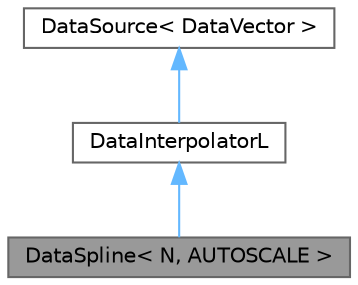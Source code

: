 digraph "DataSpline&lt; N, AUTOSCALE &gt;"
{
 // LATEX_PDF_SIZE
  bgcolor="transparent";
  edge [fontname=Helvetica,fontsize=10,labelfontname=Helvetica,labelfontsize=10];
  node [fontname=Helvetica,fontsize=10,shape=box,height=0.2,width=0.4];
  Node1 [label="DataSpline\< N, AUTOSCALE \>",height=0.2,width=0.4,color="gray40", fillcolor="grey60", style="filled", fontcolor="black",tooltip="Vector data source generated by interpolating the data point of a give data source."];
  Node2 -> Node1 [dir="back",color="steelblue1",style="solid"];
  Node2 [label="DataInterpolatorL",height=0.2,width=0.4,color="gray40", fillcolor="white", style="filled",URL="$class_data_interpolator_l.html",tooltip="Vector data source vector generated by interpolating the data point of a give data source."];
  Node3 -> Node2 [dir="back",color="steelblue1",style="solid"];
  Node3 [label="DataSource\< DataVector \>",height=0.2,width=0.4,color="gray40", fillcolor="white", style="filled",URL="$class_data_source.html",tooltip=" "];
}
